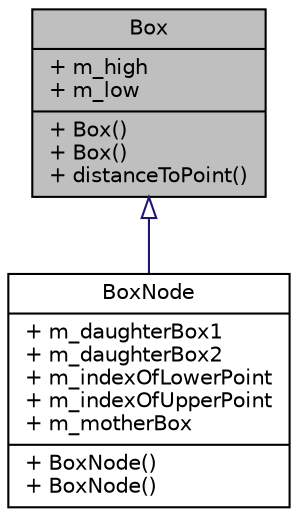 digraph "Box"
{
 // INTERACTIVE_SVG=YES
  bgcolor="transparent";
  edge [fontname="Helvetica",fontsize="10",labelfontname="Helvetica",labelfontsize="10"];
  node [fontname="Helvetica",fontsize="10",shape=record];
  Node1 [label="{Box\n|+ m_high\l+ m_low\l|+ Box()\l+ Box()\l+ distanceToPoint()\l}",height=0.2,width=0.4,color="black", fillcolor="grey75", style="filled", fontcolor="black"];
  Node1 -> Node2 [dir="back",color="midnightblue",fontsize="10",style="solid",arrowtail="onormal",fontname="Helvetica"];
  Node2 [label="{BoxNode\n|+ m_daughterBox1\l+ m_daughterBox2\l+ m_indexOfLowerPoint\l+ m_indexOfUpperPoint\l+ m_motherBox\l|+ BoxNode()\l+ BoxNode()\l}",height=0.2,width=0.4,color="black",URL="$class_box_node.html"];
}
